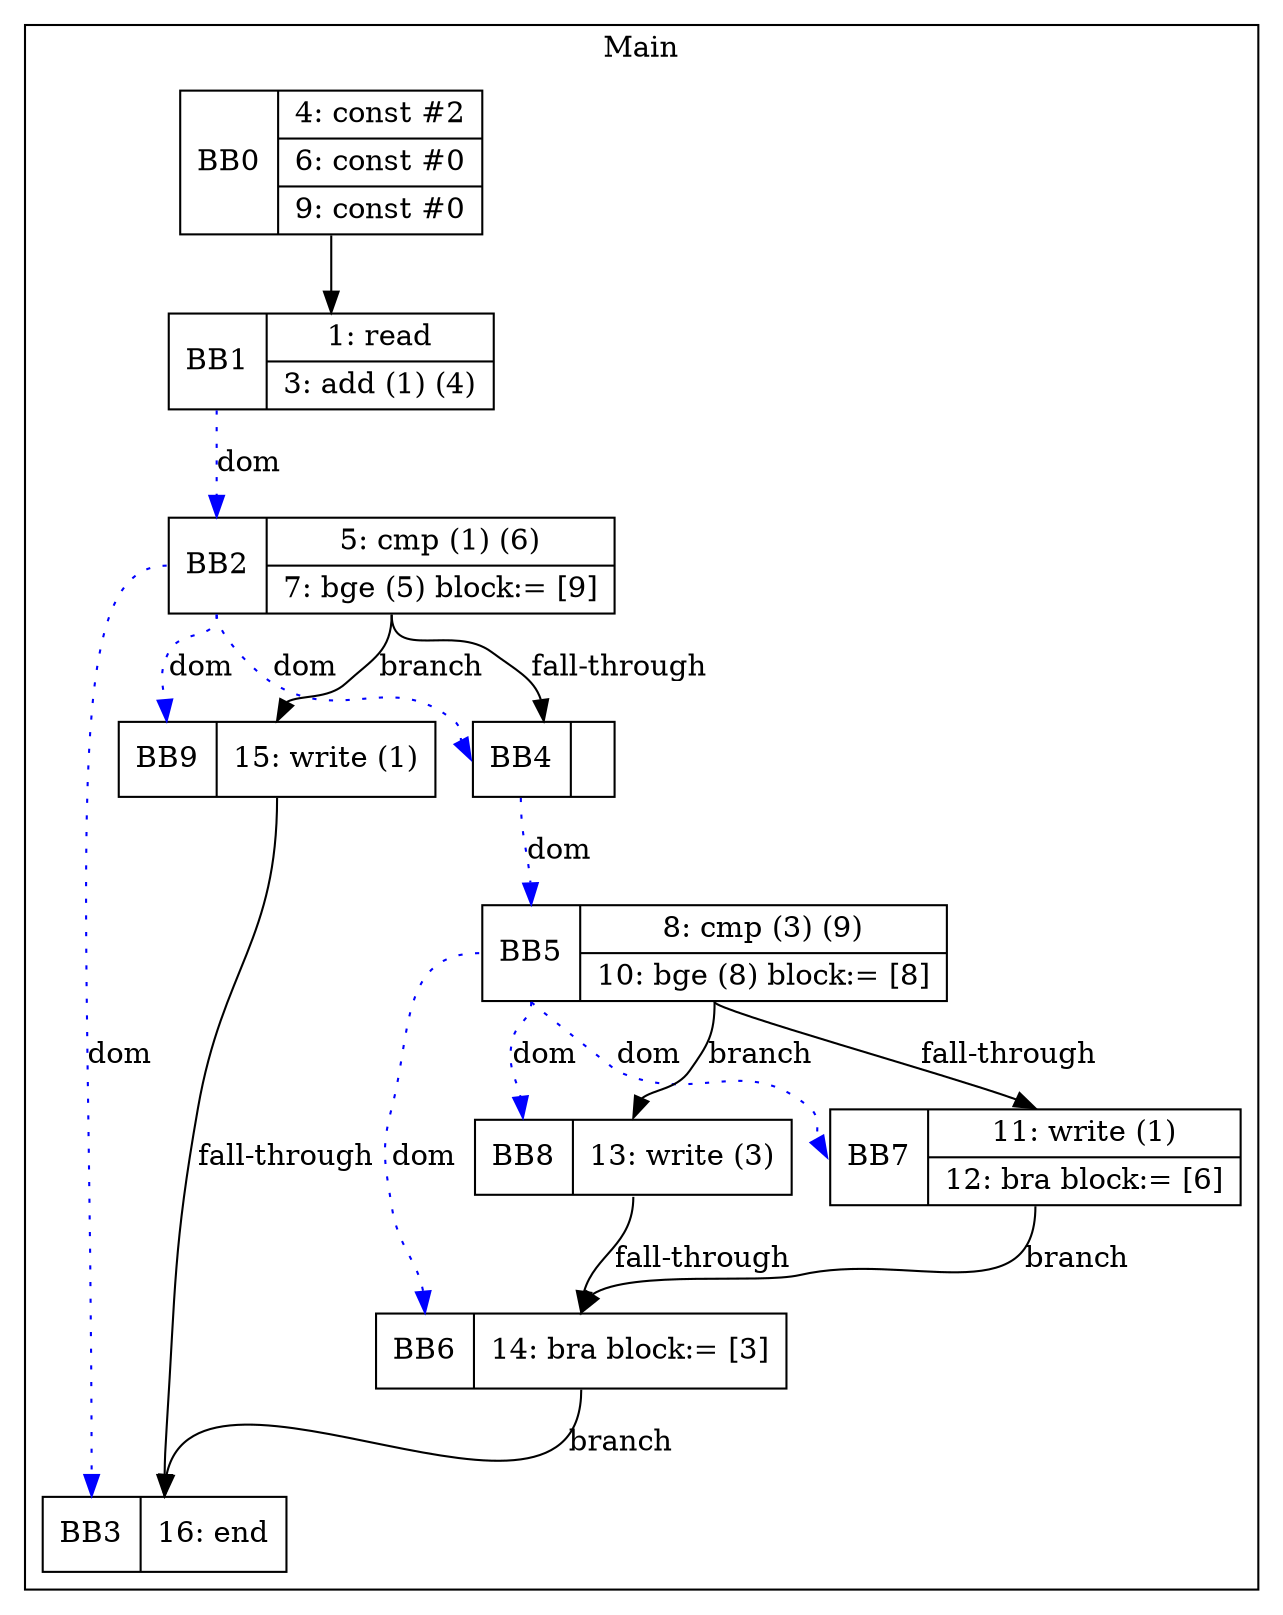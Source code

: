 digraph G {
node [shape=record];
subgraph cluster_main{
label = "Main";
BB0 [shape=record, label="<b>BB0|{4: const #2|6: const #0|9: const #0}"];
BB1 [shape=record, label="<b>BB1|{1: read|3: add (1) (4)}"];
BB2 [shape=record, label="<b>BB2|{5: cmp (1) (6)|7: bge (5) block:= [9]}"];
BB3 [shape=record, label="<b>BB3|{16: end}"];
BB4 [shape=record, label="<b>BB4|}"];
BB5 [shape=record, label="<b>BB5|{8: cmp (3) (9)|10: bge (8) block:= [8]}"];
BB6 [shape=record, label="<b>BB6|{14: bra block:= [3]}"];
BB7 [shape=record, label="<b>BB7|{11: write (1)|12: bra block:= [6]}"];
BB8 [shape=record, label="<b>BB8|{13: write (3)}"];
BB9 [shape=record, label="<b>BB9|{15: write (1)}"];
}
BB0:s -> BB1:n ;
BB2:b -> BB4:b [color=blue, style=dotted, label="dom"];
BB1:b -> BB2:b [color=blue, style=dotted, label="dom"];
BB5:b -> BB8:b [color=blue, style=dotted, label="dom"];
BB5:b -> BB7:b [color=blue, style=dotted, label="dom"];
BB2:b -> BB3:b [color=blue, style=dotted, label="dom"];
BB2:b -> BB9:b [color=blue, style=dotted, label="dom"];
BB4:b -> BB5:b [color=blue, style=dotted, label="dom"];
BB5:b -> BB6:b [color=blue, style=dotted, label="dom"];
BB2:s -> BB9:n [label="branch"];
BB6:s -> BB3:n [label="branch"];
BB7:s -> BB6:n [label="branch"];
BB5:s -> BB8:n [label="branch"];
BB2:s -> BB4:n [label="fall-through"];
BB5:s -> BB7:n [label="fall-through"];
BB9:s -> BB3:n [label="fall-through"];
BB8:s -> BB6:n [label="fall-through"];
}
